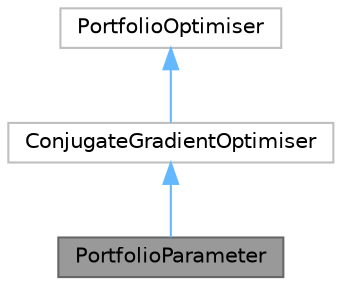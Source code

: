 digraph "PortfolioParameter"
{
 // LATEX_PDF_SIZE
  bgcolor="transparent";
  edge [fontname=Helvetica,fontsize=10,labelfontname=Helvetica,labelfontsize=10];
  node [fontname=Helvetica,fontsize=10,shape=box,height=0.2,width=0.4];
  Node1 [id="Node000001",label="PortfolioParameter",height=0.2,width=0.4,color="gray40", fillcolor="grey60", style="filled", fontcolor="black",tooltip=" "];
  Node2 -> Node1 [id="edge1_Node000001_Node000002",dir="back",color="steelblue1",style="solid",tooltip=" "];
  Node2 [id="Node000002",label="ConjugateGradientOptimiser",height=0.2,width=0.4,color="grey75", fillcolor="white", style="filled",URL="$class_conjugate_gradient_optimiser.html",tooltip=" "];
  Node3 -> Node2 [id="edge2_Node000002_Node000003",dir="back",color="steelblue1",style="solid",tooltip=" "];
  Node3 [id="Node000003",label="PortfolioOptimiser",height=0.2,width=0.4,color="grey75", fillcolor="white", style="filled",URL="$class_portfolio_optimiser.html",tooltip=" "];
}
